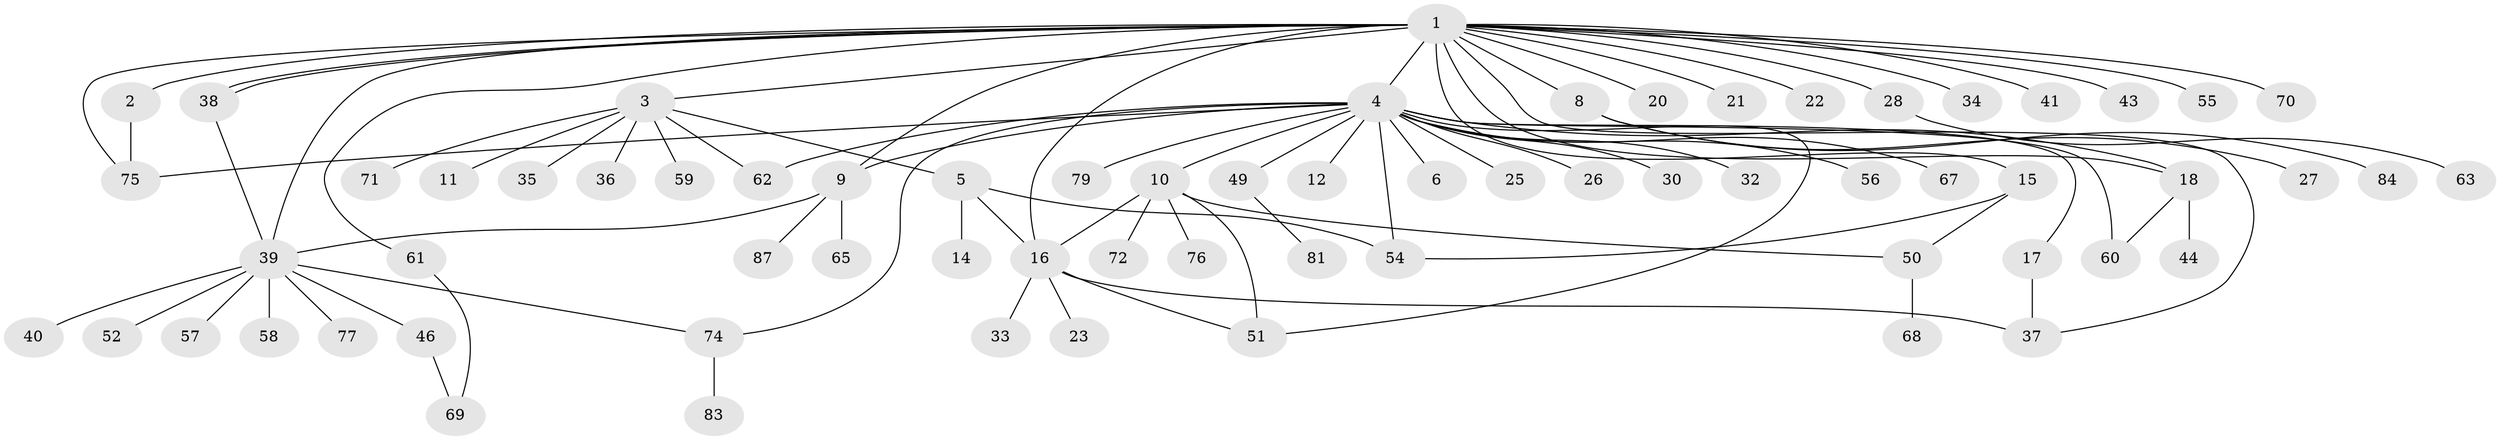 // Generated by graph-tools (version 1.1) at 2025/23/03/03/25 07:23:50]
// undirected, 68 vertices, 87 edges
graph export_dot {
graph [start="1"]
  node [color=gray90,style=filled];
  1 [super="+7"];
  2;
  3 [super="+42"];
  4 [super="+29"];
  5;
  6;
  8;
  9 [super="+13"];
  10 [super="+19"];
  11;
  12 [super="+53"];
  14;
  15 [super="+82"];
  16 [super="+48"];
  17 [super="+78"];
  18 [super="+86"];
  20;
  21 [super="+31"];
  22 [super="+24"];
  23;
  25;
  26;
  27;
  28;
  30;
  32;
  33;
  34;
  35;
  36;
  37;
  38 [super="+45"];
  39 [super="+47"];
  40;
  41;
  43;
  44;
  46 [super="+64"];
  49;
  50;
  51 [super="+85"];
  52 [super="+66"];
  54 [super="+80"];
  55;
  56;
  57;
  58;
  59;
  60 [super="+73"];
  61;
  62;
  63;
  65;
  67;
  68;
  69;
  70;
  71;
  72;
  74;
  75;
  76;
  77;
  79;
  81;
  83;
  84;
  87;
  1 -- 2 [weight=2];
  1 -- 3;
  1 -- 4;
  1 -- 8;
  1 -- 9;
  1 -- 15;
  1 -- 18;
  1 -- 20;
  1 -- 21;
  1 -- 22 [weight=2];
  1 -- 28;
  1 -- 38;
  1 -- 38;
  1 -- 39 [weight=3];
  1 -- 41;
  1 -- 43;
  1 -- 55;
  1 -- 61;
  1 -- 70;
  1 -- 75;
  1 -- 16;
  1 -- 34;
  1 -- 37;
  2 -- 75;
  3 -- 5;
  3 -- 11;
  3 -- 35;
  3 -- 36;
  3 -- 59;
  3 -- 71;
  3 -- 62;
  4 -- 6;
  4 -- 10;
  4 -- 12;
  4 -- 17;
  4 -- 18;
  4 -- 25;
  4 -- 26;
  4 -- 30;
  4 -- 32;
  4 -- 49;
  4 -- 54;
  4 -- 56;
  4 -- 60;
  4 -- 62;
  4 -- 67;
  4 -- 74;
  4 -- 75;
  4 -- 9;
  4 -- 79;
  4 -- 51;
  5 -- 14;
  5 -- 16;
  5 -- 54;
  8 -- 27;
  8 -- 84;
  9 -- 39;
  9 -- 87;
  9 -- 65;
  10 -- 50;
  10 -- 51;
  10 -- 72;
  10 -- 76;
  10 -- 16;
  15 -- 50;
  15 -- 54;
  16 -- 23;
  16 -- 33;
  16 -- 51;
  16 -- 37;
  17 -- 37;
  18 -- 44;
  18 -- 60;
  28 -- 63;
  38 -- 39;
  39 -- 40;
  39 -- 46;
  39 -- 52;
  39 -- 57;
  39 -- 58;
  39 -- 74;
  39 -- 77;
  46 -- 69;
  49 -- 81;
  50 -- 68;
  61 -- 69;
  74 -- 83;
}
